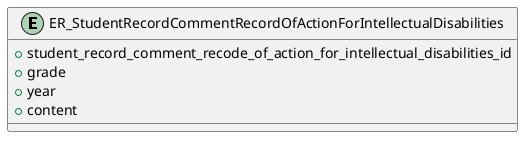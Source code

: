 @startuml

entity "ER_StudentRecordCommentRecordOfActionForIntellectualDisabilities"{
    + student_record_comment_recode_of_action_for_intellectual_disabilities_id
    + grade
    + year
    + content
}

@enduml